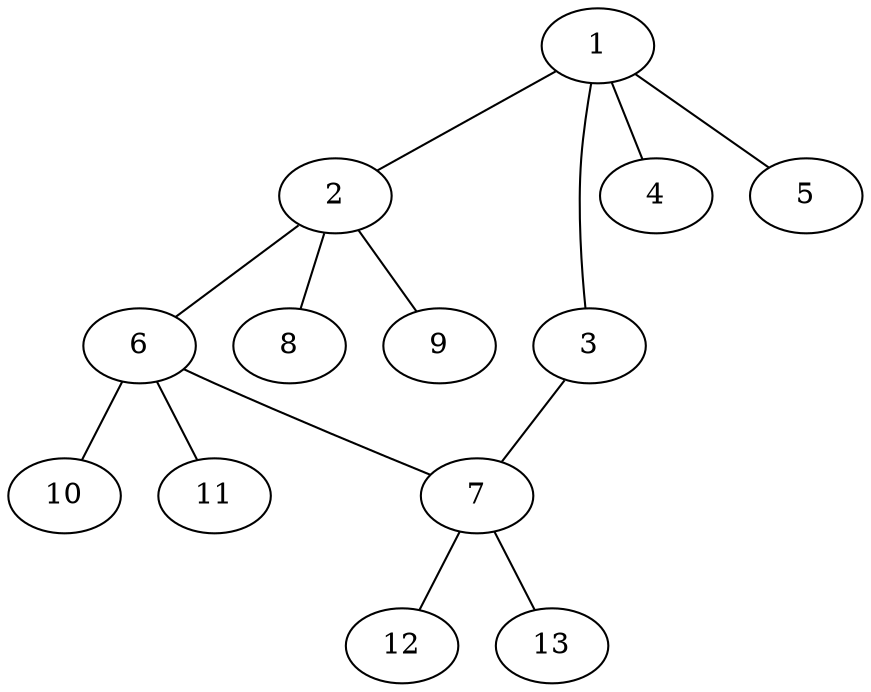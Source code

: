 graph molecule_1724 {
	1	 [chem=S];
	2	 [chem=C];
	1 -- 2	 [valence=1];
	3	 [chem=O];
	1 -- 3	 [valence=1];
	4	 [chem=O];
	1 -- 4	 [valence=2];
	5	 [chem=O];
	1 -- 5	 [valence=2];
	6	 [chem=C];
	2 -- 6	 [valence=1];
	8	 [chem=H];
	2 -- 8	 [valence=1];
	9	 [chem=H];
	2 -- 9	 [valence=1];
	7	 [chem=C];
	3 -- 7	 [valence=1];
	6 -- 7	 [valence=1];
	10	 [chem=H];
	6 -- 10	 [valence=1];
	11	 [chem=H];
	6 -- 11	 [valence=1];
	12	 [chem=H];
	7 -- 12	 [valence=1];
	13	 [chem=H];
	7 -- 13	 [valence=1];
}
